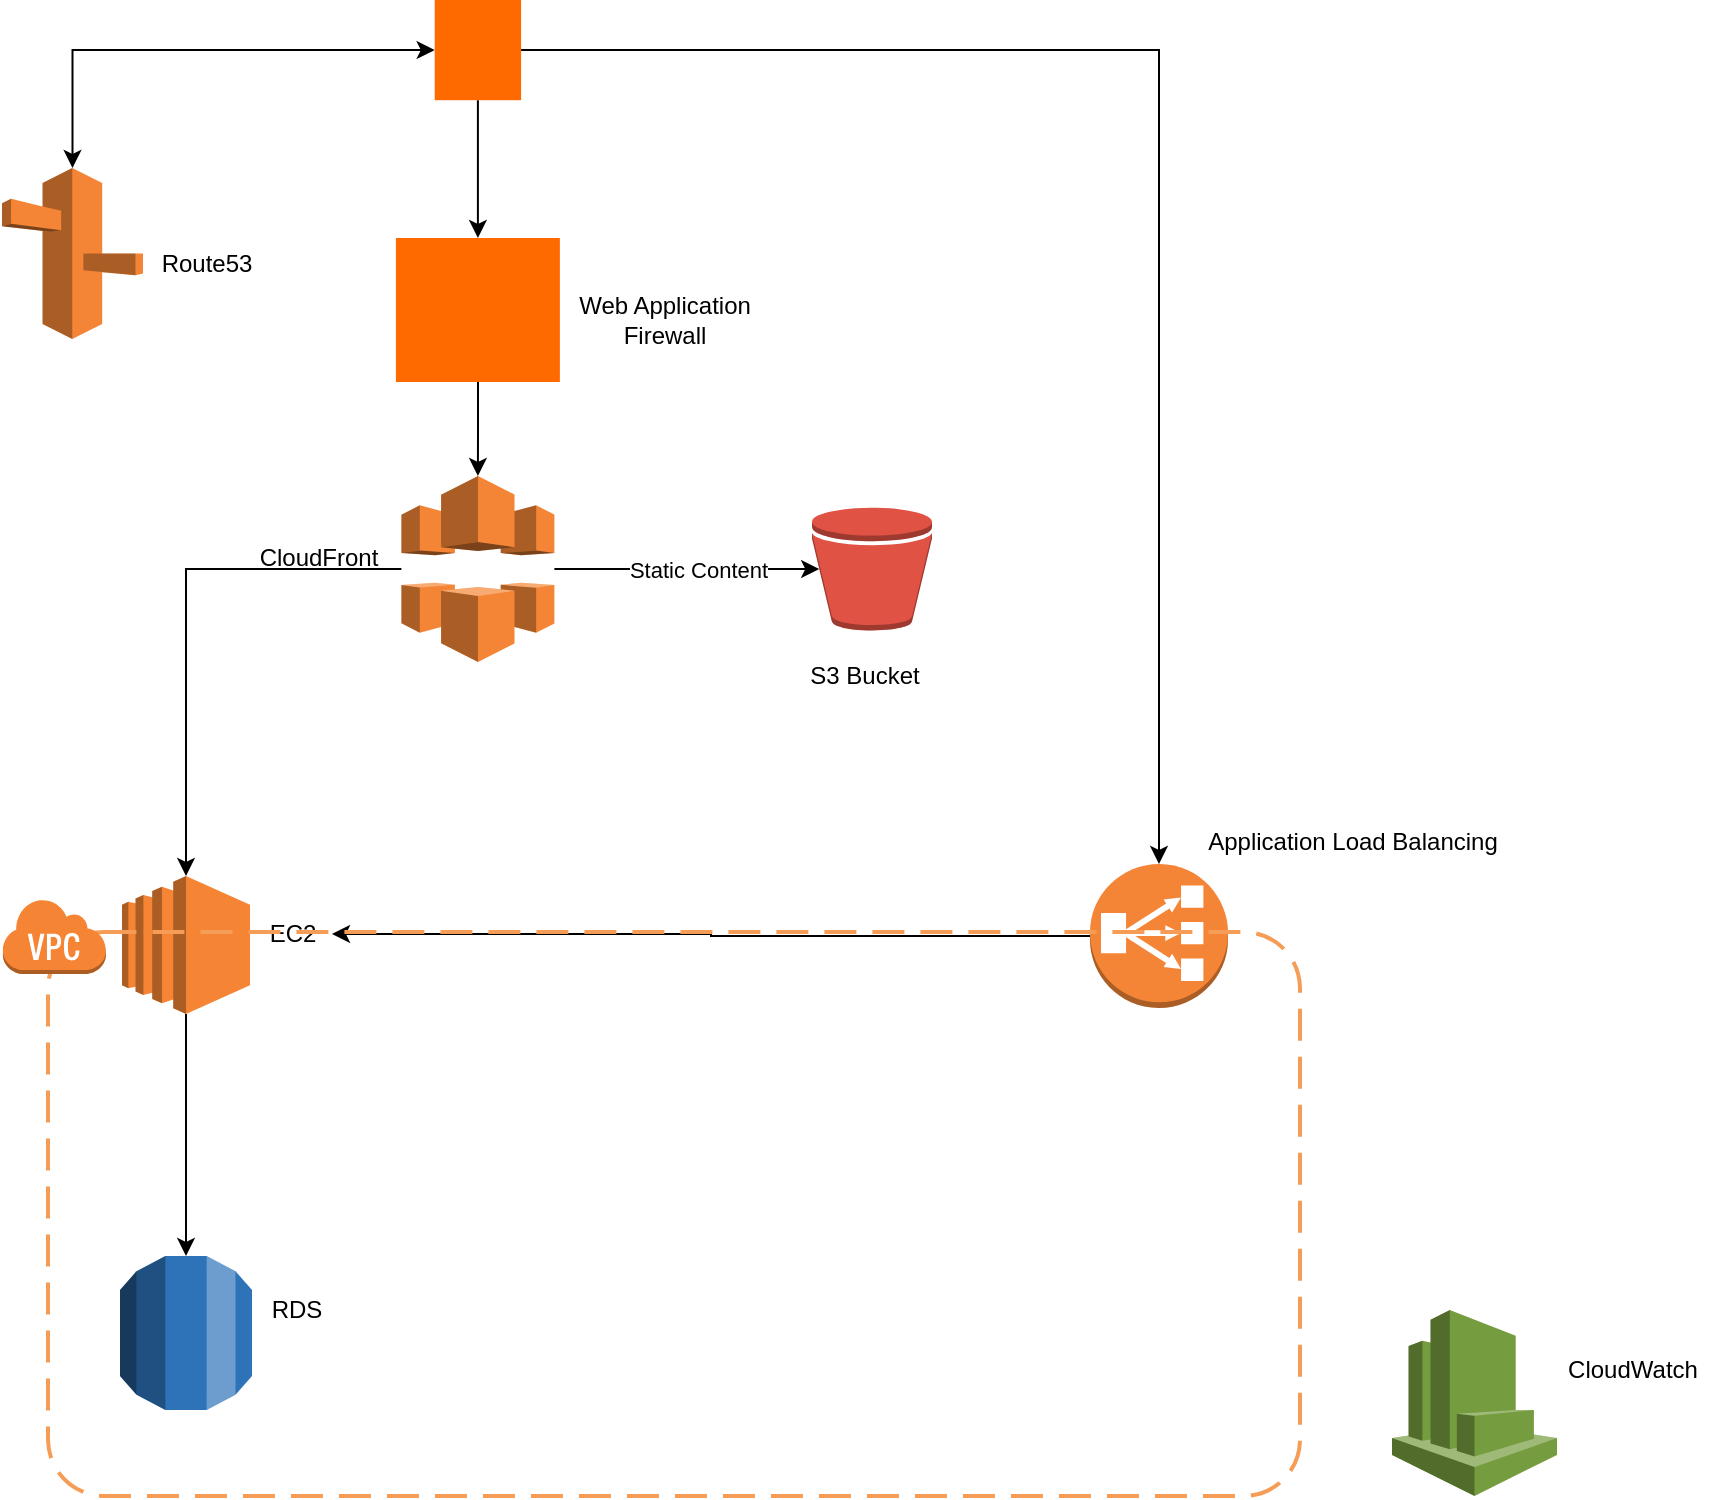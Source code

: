 <mxfile version="26.2.4">
  <diagram name="Page-1" id="Q-akTz2TxdO1c06iq3hH">
    <mxGraphModel dx="1834" dy="1234" grid="0" gridSize="10" guides="1" tooltips="1" connect="1" arrows="1" fold="1" page="0" pageScale="1" pageWidth="1654" pageHeight="1169" background="none" math="0" shadow="0">
      <root>
        <mxCell id="0" />
        <mxCell id="1" parent="0" />
        <mxCell id="iAl7js6x0Z8hQNSkngYc-55" style="edgeStyle=orthogonalEdgeStyle;rounded=0;orthogonalLoop=1;jettySize=auto;html=1;startArrow=classic;startFill=1;" edge="1" parent="1" source="iAl7js6x0Z8hQNSkngYc-1" target="iAl7js6x0Z8hQNSkngYc-37">
          <mxGeometry relative="1" as="geometry" />
        </mxCell>
        <mxCell id="iAl7js6x0Z8hQNSkngYc-71" value="" style="edgeStyle=orthogonalEdgeStyle;rounded=0;orthogonalLoop=1;jettySize=auto;html=1;" edge="1" parent="1" source="iAl7js6x0Z8hQNSkngYc-1" target="iAl7js6x0Z8hQNSkngYc-24">
          <mxGeometry relative="1" as="geometry" />
        </mxCell>
        <mxCell id="iAl7js6x0Z8hQNSkngYc-1" value="" style="points=[];aspect=fixed;html=1;align=center;shadow=0;dashed=0;fillColor=#FF6A00;strokeColor=none;shape=mxgraph.alibaba_cloud.user_feedback_02;" vertex="1" parent="1">
          <mxGeometry x="193.35" y="-69" width="43.2" height="50.1" as="geometry" />
        </mxCell>
        <mxCell id="iAl7js6x0Z8hQNSkngYc-74" style="edgeStyle=orthogonalEdgeStyle;rounded=0;orthogonalLoop=1;jettySize=auto;html=1;" edge="1" parent="1" source="iAl7js6x0Z8hQNSkngYc-5" target="iAl7js6x0Z8hQNSkngYc-16">
          <mxGeometry relative="1" as="geometry" />
        </mxCell>
        <mxCell id="iAl7js6x0Z8hQNSkngYc-5" value="" style="outlineConnect=0;dashed=0;verticalLabelPosition=bottom;verticalAlign=top;align=center;html=1;shape=mxgraph.aws3.cloudfront;fillColor=#F58536;gradientColor=none;" vertex="1" parent="1">
          <mxGeometry x="176.7" y="169" width="76.5" height="93" as="geometry" />
        </mxCell>
        <mxCell id="iAl7js6x0Z8hQNSkngYc-9" value="" style="outlineConnect=0;dashed=0;verticalLabelPosition=bottom;verticalAlign=top;align=center;html=1;shape=mxgraph.aws3.bucket;fillColor=#E05243;gradientColor=none;" vertex="1" parent="1">
          <mxGeometry x="382" y="184.75" width="60" height="61.5" as="geometry" />
        </mxCell>
        <mxCell id="iAl7js6x0Z8hQNSkngYc-10" value="S3 Bucket" style="text;html=1;align=center;verticalAlign=middle;resizable=0;points=[];autosize=1;strokeColor=none;fillColor=none;" vertex="1" parent="1">
          <mxGeometry x="371" y="256" width="73" height="26" as="geometry" />
        </mxCell>
        <mxCell id="iAl7js6x0Z8hQNSkngYc-11" style="edgeStyle=orthogonalEdgeStyle;rounded=0;orthogonalLoop=1;jettySize=auto;html=1;entryX=0.06;entryY=0.5;entryDx=0;entryDy=0;entryPerimeter=0;endArrow=classic;startFill=0;endFill=1;" edge="1" parent="1" source="iAl7js6x0Z8hQNSkngYc-5" target="iAl7js6x0Z8hQNSkngYc-9">
          <mxGeometry relative="1" as="geometry" />
        </mxCell>
        <mxCell id="iAl7js6x0Z8hQNSkngYc-12" value="Static Content" style="edgeLabel;html=1;align=center;verticalAlign=middle;resizable=0;points=[];" vertex="1" connectable="0" parent="iAl7js6x0Z8hQNSkngYc-11">
          <mxGeometry x="-0.325" y="3" relative="1" as="geometry">
            <mxPoint x="27" y="3" as="offset" />
          </mxGeometry>
        </mxCell>
        <mxCell id="iAl7js6x0Z8hQNSkngYc-77" style="edgeStyle=orthogonalEdgeStyle;rounded=0;orthogonalLoop=1;jettySize=auto;html=1;" edge="1" parent="1" source="iAl7js6x0Z8hQNSkngYc-13" target="iAl7js6x0Z8hQNSkngYc-19">
          <mxGeometry relative="1" as="geometry" />
        </mxCell>
        <mxCell id="iAl7js6x0Z8hQNSkngYc-13" value="" style="outlineConnect=0;dashed=0;verticalLabelPosition=bottom;verticalAlign=top;align=center;html=1;shape=mxgraph.aws3.classic_load_balancer;fillColor=#F58536;gradientColor=none;" vertex="1" parent="1">
          <mxGeometry x="521" y="363" width="69" height="72" as="geometry" />
        </mxCell>
        <mxCell id="iAl7js6x0Z8hQNSkngYc-14" value="Application Load Balancing" style="text;html=1;align=center;verticalAlign=middle;resizable=0;points=[];autosize=1;strokeColor=none;fillColor=none;" vertex="1" parent="1">
          <mxGeometry x="570" y="339" width="163" height="26" as="geometry" />
        </mxCell>
        <mxCell id="iAl7js6x0Z8hQNSkngYc-16" value="" style="outlineConnect=0;dashed=0;verticalLabelPosition=bottom;verticalAlign=top;align=center;html=1;shape=mxgraph.aws3.ec2;fillColor=#F58534;gradientColor=none;" vertex="1" parent="1">
          <mxGeometry x="37" y="369" width="64" height="69" as="geometry" />
        </mxCell>
        <mxCell id="iAl7js6x0Z8hQNSkngYc-19" value="EC2" style="text;html=1;align=center;verticalAlign=middle;resizable=0;points=[];autosize=1;strokeColor=none;fillColor=none;" vertex="1" parent="1">
          <mxGeometry x="101" y="385" width="41" height="26" as="geometry" />
        </mxCell>
        <mxCell id="iAl7js6x0Z8hQNSkngYc-72" value="" style="edgeStyle=orthogonalEdgeStyle;rounded=0;orthogonalLoop=1;jettySize=auto;html=1;" edge="1" parent="1" source="iAl7js6x0Z8hQNSkngYc-24" target="iAl7js6x0Z8hQNSkngYc-5">
          <mxGeometry relative="1" as="geometry" />
        </mxCell>
        <mxCell id="iAl7js6x0Z8hQNSkngYc-24" value="" style="points=[];aspect=fixed;html=1;align=center;shadow=0;dashed=0;fillColor=#FF6A00;strokeColor=none;shape=mxgraph.alibaba_cloud.waf_web_application_firewall;" vertex="1" parent="1">
          <mxGeometry x="173.95" y="50" width="81.99" height="72" as="geometry" />
        </mxCell>
        <mxCell id="iAl7js6x0Z8hQNSkngYc-26" value="" style="outlineConnect=0;dashed=0;verticalLabelPosition=bottom;verticalAlign=top;align=center;html=1;shape=mxgraph.aws3.rds;fillColor=#2E73B8;gradientColor=none;" vertex="1" parent="1">
          <mxGeometry x="36" y="559" width="66" height="77" as="geometry" />
        </mxCell>
        <mxCell id="iAl7js6x0Z8hQNSkngYc-27" value="Web Application &lt;br&gt;Firewall" style="text;html=1;align=center;verticalAlign=middle;resizable=0;points=[];autosize=1;strokeColor=none;fillColor=none;" vertex="1" parent="1">
          <mxGeometry x="255.94" y="70" width="104" height="41" as="geometry" />
        </mxCell>
        <mxCell id="iAl7js6x0Z8hQNSkngYc-29" value="RDS" style="text;html=1;align=center;verticalAlign=middle;resizable=0;points=[];autosize=1;strokeColor=none;fillColor=none;" vertex="1" parent="1">
          <mxGeometry x="102" y="573" width="43" height="26" as="geometry" />
        </mxCell>
        <mxCell id="iAl7js6x0Z8hQNSkngYc-32" value="" style="rounded=1;arcSize=10;dashed=1;strokeColor=#F59D56;fillColor=none;gradientColor=none;dashPattern=8 4;strokeWidth=2;" vertex="1" parent="1">
          <mxGeometry y="397" width="626" height="282" as="geometry" />
        </mxCell>
        <mxCell id="iAl7js6x0Z8hQNSkngYc-37" value="" style="outlineConnect=0;dashed=0;verticalLabelPosition=bottom;verticalAlign=top;align=center;html=1;shape=mxgraph.aws3.route_53;fillColor=#F58536;gradientColor=none;" vertex="1" parent="1">
          <mxGeometry x="-23" y="15" width="70.5" height="85.5" as="geometry" />
        </mxCell>
        <mxCell id="iAl7js6x0Z8hQNSkngYc-43" value="" style="outlineConnect=0;dashed=0;verticalLabelPosition=bottom;verticalAlign=top;align=center;html=1;shape=mxgraph.aws3.cloudwatch;fillColor=#759C3E;gradientColor=none;" vertex="1" parent="1">
          <mxGeometry x="672" y="586" width="82.5" height="93" as="geometry" />
        </mxCell>
        <mxCell id="iAl7js6x0Z8hQNSkngYc-44" value="CloudWatch" style="text;html=1;align=center;verticalAlign=middle;resizable=0;points=[];autosize=1;strokeColor=none;fillColor=none;" vertex="1" parent="1">
          <mxGeometry x="750" y="603" width="83" height="26" as="geometry" />
        </mxCell>
        <mxCell id="iAl7js6x0Z8hQNSkngYc-52" value="CloudFront" style="text;html=1;align=center;verticalAlign=middle;resizable=0;points=[];autosize=1;strokeColor=none;fillColor=none;" vertex="1" parent="1">
          <mxGeometry x="96.95" y="197" width="77" height="26" as="geometry" />
        </mxCell>
        <mxCell id="iAl7js6x0Z8hQNSkngYc-54" value="Route53" style="text;html=1;align=center;verticalAlign=middle;resizable=0;points=[];autosize=1;strokeColor=none;fillColor=none;" vertex="1" parent="1">
          <mxGeometry x="47.5" y="50" width="63" height="26" as="geometry" />
        </mxCell>
        <mxCell id="iAl7js6x0Z8hQNSkngYc-69" value="" style="outlineConnect=0;dashed=0;verticalLabelPosition=bottom;verticalAlign=top;align=center;html=1;shape=mxgraph.aws3.virtual_private_cloud;fillColor=#F58534;gradientColor=none;" vertex="1" parent="1">
          <mxGeometry x="-23" y="380" width="52" height="38" as="geometry" />
        </mxCell>
        <mxCell id="iAl7js6x0Z8hQNSkngYc-75" style="edgeStyle=orthogonalEdgeStyle;rounded=0;orthogonalLoop=1;jettySize=auto;html=1;entryX=0.5;entryY=0;entryDx=0;entryDy=0;entryPerimeter=0;" edge="1" parent="1" source="iAl7js6x0Z8hQNSkngYc-1" target="iAl7js6x0Z8hQNSkngYc-13">
          <mxGeometry relative="1" as="geometry" />
        </mxCell>
        <mxCell id="iAl7js6x0Z8hQNSkngYc-80" style="edgeStyle=orthogonalEdgeStyle;rounded=0;orthogonalLoop=1;jettySize=auto;html=1;entryX=0.5;entryY=0;entryDx=0;entryDy=0;entryPerimeter=0;" edge="1" parent="1" source="iAl7js6x0Z8hQNSkngYc-16" target="iAl7js6x0Z8hQNSkngYc-26">
          <mxGeometry relative="1" as="geometry" />
        </mxCell>
      </root>
    </mxGraphModel>
  </diagram>
</mxfile>
